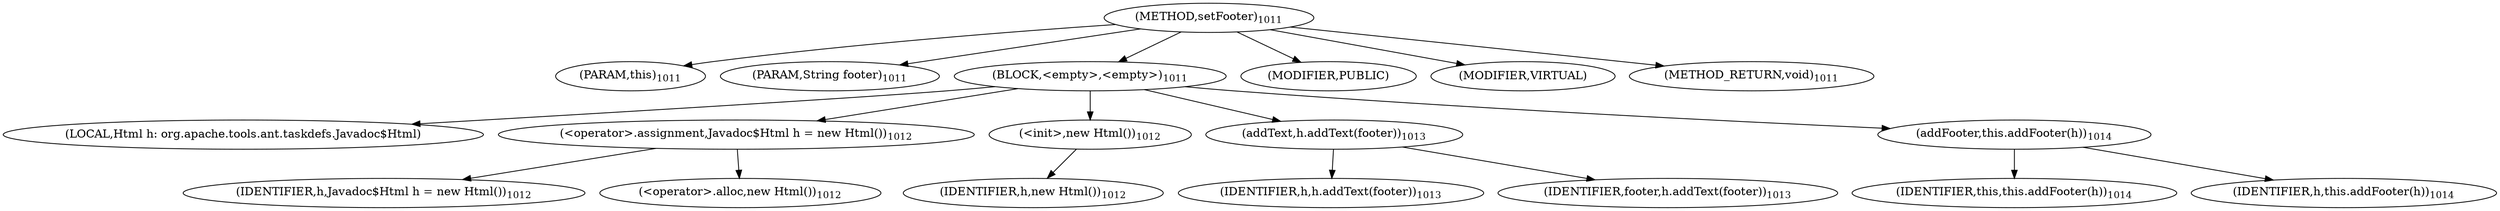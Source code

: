 digraph "setFooter" {  
"1805" [label = <(METHOD,setFooter)<SUB>1011</SUB>> ]
"175" [label = <(PARAM,this)<SUB>1011</SUB>> ]
"1806" [label = <(PARAM,String footer)<SUB>1011</SUB>> ]
"1807" [label = <(BLOCK,&lt;empty&gt;,&lt;empty&gt;)<SUB>1011</SUB>> ]
"173" [label = <(LOCAL,Html h: org.apache.tools.ant.taskdefs.Javadoc$Html)> ]
"1808" [label = <(&lt;operator&gt;.assignment,Javadoc$Html h = new Html())<SUB>1012</SUB>> ]
"1809" [label = <(IDENTIFIER,h,Javadoc$Html h = new Html())<SUB>1012</SUB>> ]
"1810" [label = <(&lt;operator&gt;.alloc,new Html())<SUB>1012</SUB>> ]
"1811" [label = <(&lt;init&gt;,new Html())<SUB>1012</SUB>> ]
"172" [label = <(IDENTIFIER,h,new Html())<SUB>1012</SUB>> ]
"1812" [label = <(addText,h.addText(footer))<SUB>1013</SUB>> ]
"1813" [label = <(IDENTIFIER,h,h.addText(footer))<SUB>1013</SUB>> ]
"1814" [label = <(IDENTIFIER,footer,h.addText(footer))<SUB>1013</SUB>> ]
"1815" [label = <(addFooter,this.addFooter(h))<SUB>1014</SUB>> ]
"174" [label = <(IDENTIFIER,this,this.addFooter(h))<SUB>1014</SUB>> ]
"1816" [label = <(IDENTIFIER,h,this.addFooter(h))<SUB>1014</SUB>> ]
"1817" [label = <(MODIFIER,PUBLIC)> ]
"1818" [label = <(MODIFIER,VIRTUAL)> ]
"1819" [label = <(METHOD_RETURN,void)<SUB>1011</SUB>> ]
  "1805" -> "175" 
  "1805" -> "1806" 
  "1805" -> "1807" 
  "1805" -> "1817" 
  "1805" -> "1818" 
  "1805" -> "1819" 
  "1807" -> "173" 
  "1807" -> "1808" 
  "1807" -> "1811" 
  "1807" -> "1812" 
  "1807" -> "1815" 
  "1808" -> "1809" 
  "1808" -> "1810" 
  "1811" -> "172" 
  "1812" -> "1813" 
  "1812" -> "1814" 
  "1815" -> "174" 
  "1815" -> "1816" 
}
